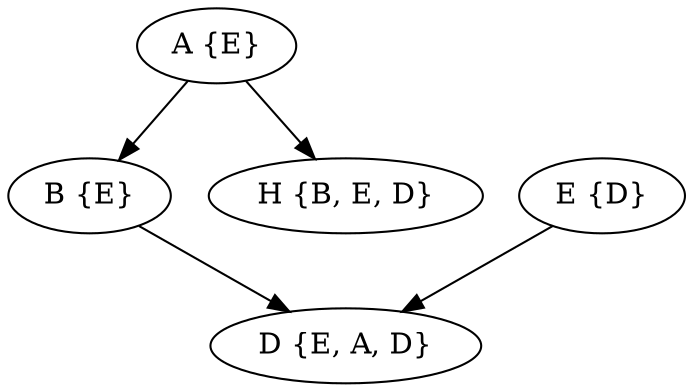 digraph{

rankdir=TB;

D [label="D {E, A, D}"];
A [label="A {E}"];
B [label="B {E}"];
E [label="E {D}"];
H [label="H {B, E, D}"];
A -> B;
A -> H;
B -> D;
E -> D;
}
